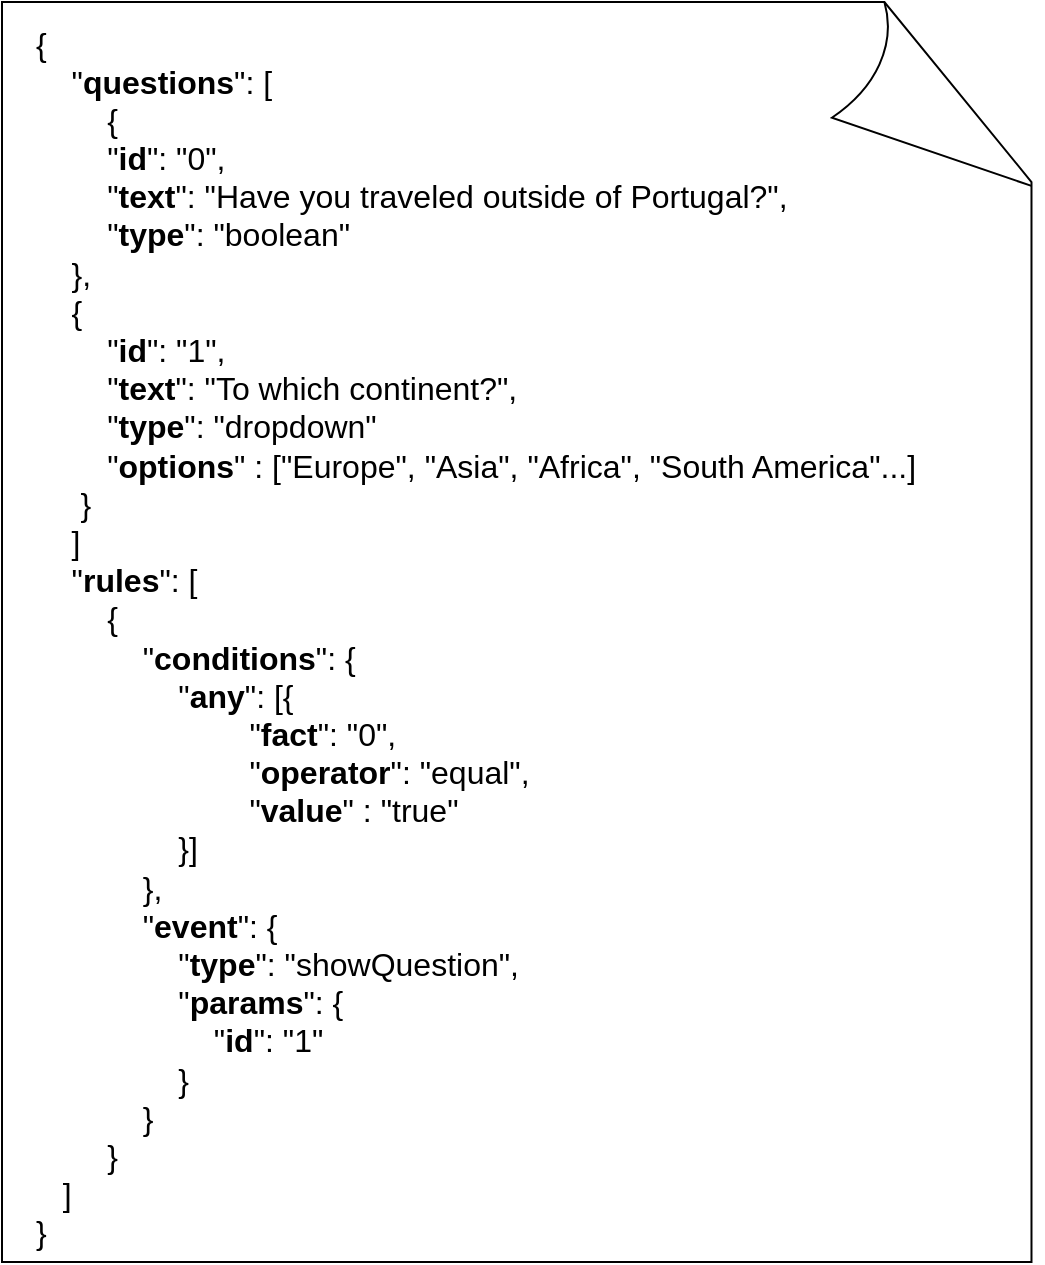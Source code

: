 <mxfile version="24.4.2" type="device">
  <diagram name="Page-1" id="mWrBaM7sEBw2vYvNBdmO">
    <mxGraphModel dx="1050" dy="1734" grid="1" gridSize="10" guides="1" tooltips="1" connect="1" arrows="1" fold="1" page="1" pageScale="1" pageWidth="827" pageHeight="1169" math="0" shadow="0">
      <root>
        <mxCell id="0" />
        <mxCell id="1" parent="0" />
        <mxCell id="VVOuMibxggKeNASq1mty-1" value="" style="whiteSpace=wrap;html=1;shape=mxgraph.basic.document" parent="1" vertex="1">
          <mxGeometry x="30" y="-60" width="520" height="630" as="geometry" />
        </mxCell>
        <mxCell id="VVOuMibxggKeNASq1mty-2" value="&lt;div style=&quot;font-size: 16px;&quot;&gt;&lt;div&gt;{&lt;/div&gt;&lt;div&gt;&amp;nbsp; &amp;nbsp; &quot;&lt;b&gt;questions&lt;/b&gt;&quot;: [&lt;/div&gt;&lt;div&gt;&amp;nbsp; &amp;nbsp; &amp;nbsp; &amp;nbsp; {&lt;/div&gt;&lt;div&gt;&amp;nbsp; &amp;nbsp; &amp;nbsp; &amp;nbsp; &quot;&lt;b&gt;id&lt;/b&gt;&quot;: &quot;0&quot;,&lt;/div&gt;&lt;div&gt;&amp;nbsp; &amp;nbsp; &amp;nbsp; &amp;nbsp; &quot;&lt;b&gt;text&lt;/b&gt;&quot;: &quot;Have you traveled outside of Portugal?&quot;,&lt;/div&gt;&lt;div&gt;&amp;nbsp; &amp;nbsp; &amp;nbsp; &amp;nbsp; &quot;&lt;b&gt;type&lt;/b&gt;&quot;: &quot;boolean&quot;&lt;/div&gt;&lt;div&gt;&amp;nbsp; &amp;nbsp; },&lt;/div&gt;&lt;div&gt;&amp;nbsp; &amp;nbsp; {&lt;/div&gt;&lt;div&gt;&amp;nbsp; &amp;nbsp; &amp;nbsp; &amp;nbsp; &quot;&lt;b&gt;id&lt;/b&gt;&quot;: &quot;1&quot;,&lt;/div&gt;&lt;div&gt;&amp;nbsp; &amp;nbsp; &amp;nbsp; &amp;nbsp; &quot;&lt;b&gt;text&lt;/b&gt;&quot;: &quot;To which continent?&quot;,&lt;/div&gt;&lt;div&gt;&amp;nbsp; &amp;nbsp; &amp;nbsp; &amp;nbsp; &quot;&lt;b&gt;type&lt;/b&gt;&quot;: &quot;dropdown&quot;&lt;/div&gt;&lt;div&gt;&lt;span style=&quot;white-space: pre;&quot;&gt;&#x9;&lt;/span&gt;&quot;&lt;b&gt;options&lt;/b&gt;&quot; : [&quot;Europe&quot;, &quot;Asia&quot;, &quot;Africa&quot;, &quot;South America&quot;...]&lt;br&gt;&lt;/div&gt;&lt;div&gt;&amp;nbsp; &amp;nbsp; &amp;nbsp;}&lt;/div&gt;&lt;div&gt;&amp;nbsp; &amp;nbsp; ]&lt;/div&gt;&lt;div&gt;&amp;nbsp; &amp;nbsp; &quot;&lt;b&gt;rules&lt;/b&gt;&quot;: [&lt;/div&gt;&lt;div&gt;&amp;nbsp; &amp;nbsp; &amp;nbsp; &amp;nbsp; {&lt;/div&gt;&lt;div&gt;&amp;nbsp; &amp;nbsp; &amp;nbsp; &amp;nbsp; &amp;nbsp; &amp;nbsp; &quot;&lt;b&gt;conditions&lt;/b&gt;&quot;: {&lt;/div&gt;&lt;div&gt;&amp;nbsp; &amp;nbsp; &amp;nbsp; &amp;nbsp; &amp;nbsp; &amp;nbsp; &amp;nbsp; &amp;nbsp; &quot;&lt;b&gt;any&lt;/b&gt;&quot;: [{&lt;/div&gt;&lt;div&gt;&lt;span style=&quot;white-space: pre;&quot;&gt;&#x9;&lt;/span&gt;&lt;span style=&quot;white-space: pre;&quot;&gt;&#x9;&lt;/span&gt;&lt;span style=&quot;white-space: pre;&quot;&gt;&#x9;&lt;/span&gt;&quot;&lt;b&gt;fact&lt;/b&gt;&quot;: &quot;0&quot;,&lt;/div&gt;&lt;div&gt;&lt;span style=&quot;white-space: pre;&quot;&gt;&#x9;&lt;/span&gt;&lt;span style=&quot;white-space: pre;&quot;&gt;&#x9;&lt;/span&gt;&lt;span style=&quot;white-space: pre;&quot;&gt;&#x9;&lt;/span&gt;&quot;&lt;b&gt;operator&lt;/b&gt;&quot;: &quot;equal&quot;,&lt;br&gt;&lt;/div&gt;&lt;div&gt;&lt;span style=&quot;white-space: pre;&quot;&gt;&#x9;&lt;/span&gt;&lt;span style=&quot;white-space: pre;&quot;&gt;&#x9;&lt;/span&gt;&lt;span style=&quot;white-space: pre;&quot;&gt;&#x9;&lt;/span&gt;&quot;&lt;b&gt;value&lt;/b&gt;&quot; : &quot;true&quot;&lt;br&gt;&lt;/div&gt;&lt;div&gt;&lt;span style=&quot;white-space: pre;&quot;&gt;&#x9;&lt;/span&gt;&lt;span style=&quot;white-space: pre;&quot;&gt;&#x9;&lt;/span&gt;}]&lt;/div&gt;&lt;div&gt;&amp;nbsp; &amp;nbsp; &amp;nbsp; &amp;nbsp; &amp;nbsp; &amp;nbsp; },&lt;/div&gt;&lt;div&gt;&amp;nbsp; &amp;nbsp; &amp;nbsp; &amp;nbsp; &amp;nbsp; &amp;nbsp; &quot;&lt;b&gt;event&lt;/b&gt;&quot;: {&lt;/div&gt;&lt;div&gt;&amp;nbsp; &amp;nbsp; &amp;nbsp; &amp;nbsp; &amp;nbsp; &amp;nbsp; &amp;nbsp; &amp;nbsp; &quot;&lt;b&gt;type&lt;/b&gt;&quot;: &quot;showQuestion&quot;,&lt;/div&gt;&lt;div&gt;&amp;nbsp; &amp;nbsp; &amp;nbsp; &amp;nbsp; &amp;nbsp; &amp;nbsp; &amp;nbsp; &amp;nbsp; &quot;&lt;b&gt;params&lt;/b&gt;&quot;: {&lt;/div&gt;&lt;div&gt;&amp;nbsp; &amp;nbsp; &amp;nbsp; &amp;nbsp; &amp;nbsp; &amp;nbsp; &amp;nbsp; &amp;nbsp; &amp;nbsp; &amp;nbsp; &quot;&lt;b&gt;id&lt;/b&gt;&quot;: &quot;1&quot;&lt;/div&gt;&lt;div&gt;&amp;nbsp; &amp;nbsp; &amp;nbsp; &amp;nbsp; &amp;nbsp; &amp;nbsp; &amp;nbsp; &amp;nbsp; }&lt;/div&gt;&lt;div&gt;&amp;nbsp; &amp;nbsp; &amp;nbsp; &amp;nbsp; &amp;nbsp; &amp;nbsp; }&lt;/div&gt;&lt;div&gt;&amp;nbsp; &amp;nbsp; &amp;nbsp; &amp;nbsp; }&lt;/div&gt;&lt;div&gt;&amp;nbsp; &amp;nbsp;]&lt;/div&gt;&lt;div&gt;}&lt;/div&gt;&lt;/div&gt;" style="text;html=1;align=left;verticalAlign=middle;whiteSpace=wrap;rounded=0;" parent="1" vertex="1">
          <mxGeometry x="45" y="-5" width="445" height="525" as="geometry" />
        </mxCell>
      </root>
    </mxGraphModel>
  </diagram>
</mxfile>
